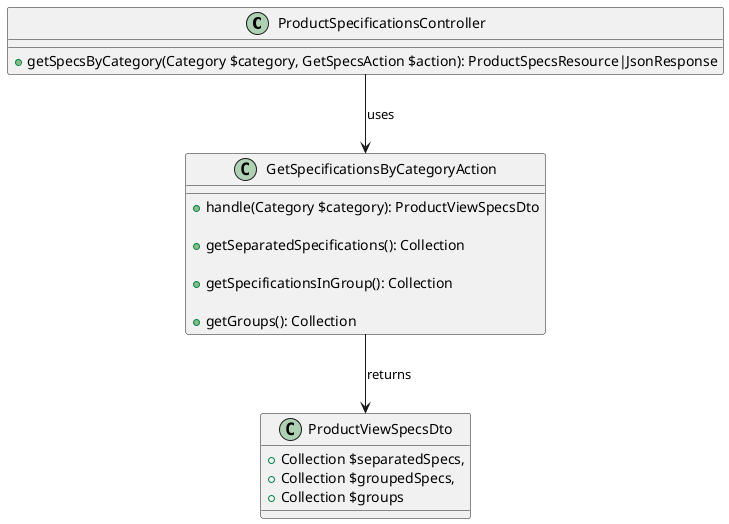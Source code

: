 @startuml

class ProductSpecificationsController {
    + getSpecsByCategory(Category $category, GetSpecsAction $action): ProductSpecsResource|JsonResponse
}

class GetSpecificationsByCategoryAction {
    + handle(Category $category): ProductViewSpecsDto

    + getSeparatedSpecifications(): Collection

    + getSpecificationsInGroup(): Collection

    + getGroups(): Collection
}

class ProductViewSpecsDto {
    + Collection $separatedSpecs,
    + Collection $groupedSpecs,
    + Collection $groups
}

ProductSpecificationsController --> GetSpecificationsByCategoryAction : uses
GetSpecificationsByCategoryAction --> ProductViewSpecsDto : returns
@enduml